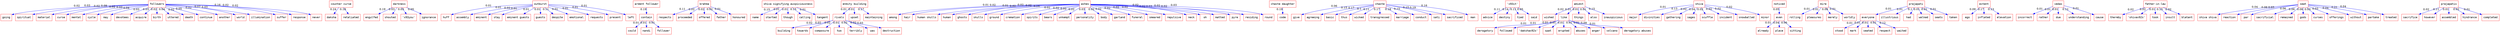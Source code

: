 strict digraph  {
	followers	 [color=red,
		fontname=courier,
		shape=box];
	going	 [color=red,
		fontname=courier,
		shape=box];
	followers -> going	 [color=blue,
		xlabel=0.02];
	spiritual	 [color=red,
		fontname=courier,
		shape=box];
	followers -> spiritual	 [color=blue,
		xlabel=0.03];
	material	 [color=red,
		fontname=courier,
		shape=box];
	followers -> material	 [color=blue,
		xlabel=0.02];
	curse	 [color=red,
		fontname=courier,
		shape=box];
	followers -> curse	 [color=blue,
		xlabel=0.09];
	mental	 [color=red,
		fontname=courier,
		shape=box];
	followers -> mental	 [color=blue,
		xlabel=0.02];
	cycle	 [color=red,
		fontname=courier,
		shape=box];
	followers -> cycle	 [color=blue,
		xlabel=0.03];
	may	 [color=red,
		fontname=courier,
		shape=box];
	followers -> may	 [color=blue,
		xlabel=0.04];
	devotees	 [color=red,
		fontname=courier,
		shape=box];
	followers -> devotees	 [color=blue,
		xlabel=0.03];
	acquire	 [color=red,
		fontname=courier,
		shape=box];
	followers -> acquire	 [color=blue,
		xlabel=0.03];
	birth	 [color=red,
		fontname=courier,
		shape=box];
	followers -> birth	 [color=blue,
		xlabel=0.02];
	uttered	 [color=red,
		fontname=courier,
		shape=box];
	followers -> uttered	 [color=blue,
		xlabel=0.04];
	death	 [color=red,
		fontname=courier,
		shape=box];
	followers -> death	 [color=blue,
		xlabel=0.02];
	continue	 [color=red,
		fontname=courier,
		shape=box];
	followers -> continue	 [color=blue,
		xlabel=0.05];
	another	 [color=red,
		fontname=courier,
		shape=box];
	followers -> another	 [color=blue,
		xlabel=0.02];
	world	 [color=red,
		fontname=courier,
		shape=box];
	followers -> world	 [color=blue,
		xlabel=0.03];
	illumination	 [color=red,
		fontname=courier,
		shape=box];
	followers -> illumination	 [color=blue,
		xlabel=0.03];
	suffer	 [color=red,
		fontname=courier,
		shape=box];
	followers -> suffer	 [color=blue,
		xlabel=0.16];
	response	 [color=red,
		fontname=courier,
		shape=box];
	followers -> response	 [color=blue,
		xlabel=0.02];
	never	 [color=red,
		fontname=courier,
		shape=box];
	followers -> never	 [color=blue,
		xlabel=0.02];
	"counter curse"	 [color=red,
		fontname=courier,
		shape=box];
	daksha	 [color=red,
		fontname=courier,
		shape=box];
	"counter curse" -> daksha	 [color=blue,
		xlabel=0.24];
	retaliated	 [color=red,
		fontname=courier,
		shape=box];
	"counter curse" -> retaliated	 [color=blue,
		xlabel=0.18];
	darkness	 [color=red,
		fontname=courier,
		shape=box];
	engulfed	 [color=red,
		fontname=courier,
		shape=box];
	darkness -> engulfed	 [color=blue,
		xlabel=0.19];
	shouted	 [color=red,
		fontname=courier,
		shape=box];
	darkness -> shouted	 [color=blue,
		xlabel=0.03];
	"'\x93you'"	 [color=red,
		fontname=courier,
		shape=box];
	darkness -> "'\x93you'"	 [color=blue,
		xlabel=0.03];
	ignorance	 [color=red,
		fontname=courier,
		shape=box];
	darkness -> ignorance	 [color=blue,
		xlabel=0.05];
	outburst	 [color=red,
		fontname=courier,
		shape=box];
	huff	 [color=red,
		fontname=courier,
		shape=box];
	outburst -> huff	 [color=blue,
		xlabel=0.01];
	assembly	 [color=red,
		fontname=courier,
		shape=box];
	outburst -> assembly	 [color=blue,
		xlabel=0.01];
	eminent	 [color=red,
		fontname=courier,
		shape=box];
	outburst -> eminent	 [color=blue,
		xlabel=0.02];
	stay	 [color=red,
		fontname=courier,
		shape=box];
	outburst -> stay	 [color=blue,
		xlabel=0.01];
	"eminent guests"	 [color=red,
		fontname=courier,
		shape=box];
	outburst -> "eminent guests"	 [color=blue,
		xlabel=0.01];
	guests	 [color=red,
		fontname=courier,
		shape=box];
	outburst -> guests	 [color=blue,
		xlabel=0.01];
	despite	 [color=red,
		fontname=courier,
		shape=box];
	outburst -> despite	 [color=blue,
		xlabel=0.11];
	emotional	 [color=red,
		fontname=courier,
		shape=box];
	outburst -> emotional	 [color=blue,
		xlabel=0.01];
	requests	 [color=red,
		fontname=courier,
		shape=box];
	outburst -> requests	 [color=blue,
		xlabel=0.01];
	present	 [color=red,
		fontname=courier,
		shape=box];
	outburst -> present	 [color=blue,
		xlabel=0.01];
	left	 [color=red,
		fontname=courier,
		shape=box];
	outburst -> left	 [color=blue,
		xlabel=0.01];
	"ardent follower"	 [color=red,
		fontname=courier,
		shape=box];
	contain	 [color=red,
		fontname=courier,
		shape=box];
	"ardent follower" -> contain	 [color=blue,
		xlabel=0.19];
	could	 [color=red,
		fontname=courier,
		shape=box];
	contain -> could	 [color=blue,
		xlabel=0.01];
	nandi	 [color=red,
		fontname=courier,
		shape=box];
	contain -> nandi	 [color=blue,
		xlabel=0.01];
	follower	 [color=red,
		fontname=courier,
		shape=box];
	contain -> follower	 [color=blue,
		xlabel=0.01];
	brahma	 [color=red,
		fontname=courier,
		shape=box];
	respects	 [color=red,
		fontname=courier,
		shape=box];
	brahma -> respects	 [color=blue,
		xlabel=0.11];
	proceeded	 [color=red,
		fontname=courier,
		shape=box];
	brahma -> proceeded	 [color=blue,
		xlabel=0.02];
	offered	 [color=red,
		fontname=courier,
		shape=box];
	brahma -> offered	 [color=blue,
		xlabel=0.02];
	father	 [color=red,
		fontname=courier,
		shape=box];
	brahma -> father	 [color=blue,
		xlabel=0.02];
	honoured	 [color=red,
		fontname=courier,
		shape=box];
	brahma -> honoured	 [color=blue,
		xlabel=0.01];
	"shiva signifying auspiciousness"	 [color=red,
		fontname=courier,
		shape=box];
	name	 [color=red,
		fontname=courier,
		shape=box];
	"shiva signifying auspiciousness" -> name	 [color=blue,
		xlabel=0.15];
	started	 [color=red,
		fontname=courier,
		shape=box];
	"shiva signifying auspiciousness" -> started	 [color=blue,
		xlabel=0.01];
	though	 [color=red,
		fontname=courier,
		shape=box];
	"shiva signifying auspiciousness" -> though	 [color=blue,
		xlabel=0.01];
	calling	 [color=red,
		fontname=courier,
		shape=box];
	"shiva signifying auspiciousness" -> calling	 [color=blue,
		xlabel=0.15];
	tangent	 [color=red,
		fontname=courier,
		shape=box];
	"shiva signifying auspiciousness" -> tangent	 [color=blue,
		xlabel=0.01];
	"enmity building"	 [color=red,
		fontname=courier,
		shape=box];
	rivals	 [color=red,
		fontname=courier,
		shape=box];
	"enmity building" -> rivals	 [color=blue,
		xlabel=0.01];
	upset	 [color=red,
		fontname=courier,
		shape=box];
	"enmity building" -> upset	 [color=blue,
		xlabel=0.01];
	maintaining	 [color=red,
		fontname=courier,
		shape=box];
	"enmity building" -> maintaining	 [color=blue,
		xlabel=0.17];
	building	 [color=red,
		fontname=courier,
		shape=box];
	rivals -> building	 [color=blue,
		xlabel=0.02];
	towards	 [color=red,
		fontname=courier,
		shape=box];
	rivals -> towards	 [color=blue,
		xlabel=0.02];
	composure	 [color=red,
		fontname=courier,
		shape=box];
	rivals -> composure	 [color=blue,
		xlabel=0.02];
	two	 [color=red,
		fontname=courier,
		shape=box];
	rivals -> two	 [color=blue,
		xlabel=0.01];
	terribly	 [color=red,
		fontname=courier,
		shape=box];
	rivals -> terribly	 [color=blue,
		xlabel=0.02];
	was	 [color=red,
		fontname=courier,
		shape=box];
	rivals -> was	 [color=blue,
		xlabel=0.02];
	destruction	 [color=red,
		fontname=courier,
		shape=box];
	rivals -> destruction	 [color=blue,
		xlabel=0.03];
	ashes	 [color=red,
		fontname=courier,
		shape=box];
	among	 [color=red,
		fontname=courier,
		shape=box];
	ashes -> among	 [color=blue,
		xlabel=0.01];
	hair	 [color=red,
		fontname=courier,
		shape=box];
	ashes -> hair	 [color=blue,
		xlabel=0.02];
	"human skulls"	 [color=red,
		fontname=courier,
		shape=box];
	ashes -> "human skulls"	 [color=blue,
		xlabel=0.01];
	human	 [color=red,
		fontname=courier,
		shape=box];
	ashes -> human	 [color=blue,
		xlabel=0.02];
	ghosts	 [color=red,
		fontname=courier,
		shape=box];
	ashes -> ghosts	 [color=blue,
		xlabel=0.02];
	skulls	 [color=red,
		fontname=courier,
		shape=box];
	ashes -> skulls	 [color=blue,
		xlabel=0.02];
	ground	 [color=red,
		fontname=courier,
		shape=box];
	ashes -> ground	 [color=blue,
		xlabel=0.14];
	cremation	 [color=red,
		fontname=courier,
		shape=box];
	ashes -> cremation	 [color=blue,
		xlabel=0.02];
	spirits	 [color=red,
		fontname=courier,
		shape=box];
	ashes -> spirits	 [color=blue,
		xlabel=0.02];
	bears	 [color=red,
		fontname=courier,
		shape=box];
	ashes -> bears	 [color=blue,
		xlabel=0.02];
	unkempt	 [color=red,
		fontname=courier,
		shape=box];
	ashes -> unkempt	 [color=blue,
		xlabel=0.02];
	personality	 [color=red,
		fontname=courier,
		shape=box];
	ashes -> personality	 [color=blue,
		xlabel=0.03];
	body	 [color=red,
		fontname=courier,
		shape=box];
	ashes -> body	 [color=blue,
		xlabel=0.02];
	garland	 [color=red,
		fontname=courier,
		shape=box];
	ashes -> garland	 [color=blue,
		xlabel=0.02];
	funeral	 [color=red,
		fontname=courier,
		shape=box];
	ashes -> funeral	 [color=blue,
		xlabel=0.02];
	smeared	 [color=red,
		fontname=courier,
		shape=box];
	ashes -> smeared	 [color=blue,
		xlabel=0.02];
	repulsive	 [color=red,
		fontname=courier,
		shape=box];
	ashes -> repulsive	 [color=blue,
		xlabel=0.02];
	neck	 [color=red,
		fontname=courier,
		shape=box];
	ashes -> neck	 [color=blue,
		xlabel=0.02];
	oh	 [color=red,
		fontname=courier,
		shape=box];
	ashes -> oh	 [color=blue,
		xlabel=0.02];
	matted	 [color=red,
		fontname=courier,
		shape=box];
	ashes -> matted	 [color=blue,
		xlabel=0.03];
	pyre	 [color=red,
		fontname=courier,
		shape=box];
	ashes -> pyre	 [color=blue,
		xlabel=0.02];
	residing	 [color=red,
		fontname=courier,
		shape=box];
	ashes -> residing	 [color=blue,
		xlabel=0.02];
	round	 [color=red,
		fontname=courier,
		shape=box];
	ashes -> round	 [color=blue,
		xlabel=0.03];
	"chaste daughter"	 [color=red,
		fontname=courier,
		shape=box];
	code	 [color=red,
		fontname=courier,
		shape=box];
	"chaste daughter" -> code	 [color=blue,
		xlabel=0.19];
	chaste	 [color=red,
		fontname=courier,
		shape=box];
	give	 [color=red,
		fontname=courier,
		shape=box];
	chaste -> give	 [color=blue,
		xlabel=0.06];
	agreeing	 [color=red,
		fontname=courier,
		shape=box];
	chaste -> agreeing	 [color=blue,
		xlabel=0.15];
	basic	 [color=red,
		fontname=courier,
		shape=box];
	chaste -> basic	 [color=blue,
		xlabel=0.17];
	thus	 [color=red,
		fontname=courier,
		shape=box];
	chaste -> thus	 [color=blue,
		xlabel=0.1];
	wicked	 [color=red,
		fontname=courier,
		shape=box];
	chaste -> wicked	 [color=blue,
		xlabel=0.11];
	transgressed	 [color=red,
		fontname=courier,
		shape=box];
	chaste -> transgressed	 [color=blue,
		xlabel=0.17];
	marriage	 [color=red,
		fontname=courier,
		shape=box];
	chaste -> marriage	 [color=blue,
		xlabel=0.18];
	conduct	 [color=red,
		fontname=courier,
		shape=box];
	chaste -> conduct	 [color=blue,
		xlabel=0.15];
	sati	 [color=red,
		fontname=courier,
		shape=box];
	chaste -> sati	 [color=blue,
		xlabel=0.15];
	sacrificed	 [color=red,
		fontname=courier,
		shape=box];
	chaste -> sacrificed	 [color=blue,
		xlabel=0.19];
	man	 [color=red,
		fontname=courier,
		shape=box];
	chaste -> man	 [color=blue,
		xlabel=0.16];
	"'\x93it'"	 [color=red,
		fontname=courier,
		shape=box];
	advice	 [color=red,
		fontname=courier,
		shape=box];
	"'\x93it'" -> advice	 [color=blue,
		xlabel=0.11];
	destiny	 [color=red,
		fontname=courier,
		shape=box];
	"'\x93it'" -> destiny	 [color=blue,
		xlabel=0.14];
	tied	 [color=red,
		fontname=courier,
		shape=box];
	"'\x93it'" -> tied	 [color=blue,
		xlabel=0.11];
	said	 [color=red,
		fontname=courier,
		shape=box];
	"'\x93it'" -> said	 [color=blue,
		xlabel=0.05];
	amidst	 [color=red,
		fontname=courier,
		shape=box];
	wished	 [color=red,
		fontname=courier,
		shape=box];
	amidst -> wished	 [color=blue,
		xlabel=0.02];
	like	 [color=red,
		fontname=courier,
		shape=box];
	amidst -> like	 [color=blue,
		xlabel=0.01];
	things	 [color=red,
		fontname=courier,
		shape=box];
	amidst -> things	 [color=blue,
		xlabel=0.01];
	also	 [color=red,
		fontname=courier,
		shape=box];
	amidst -> also	 [color=blue,
		xlabel=0.01];
	inauspicious	 [color=red,
		fontname=courier,
		shape=box];
	amidst -> inauspicious	 [color=blue,
		xlabel=0.15];
	derogatory	 [color=red,
		fontname=courier,
		shape=box];
	like -> derogatory	 [color=blue,
		xlabel=0.01];
	followed	 [color=red,
		fontname=courier,
		shape=box];
	like -> followed	 [color=blue,
		xlabel=0.01];
	"'daksha\x92s'"	 [color=red,
		fontname=courier,
		shape=box];
	like -> "'daksha\x92s'"	 [color=blue,
		xlabel=0.01];
	spat	 [color=red,
		fontname=courier,
		shape=box];
	like -> spat	 [color=blue,
		xlabel=0.01];
	erupted	 [color=red,
		fontname=courier,
		shape=box];
	like -> erupted	 [color=blue,
		xlabel=0.01];
	abuses	 [color=red,
		fontname=courier,
		shape=box];
	like -> abuses	 [color=blue,
		xlabel=0.01];
	anger	 [color=red,
		fontname=courier,
		shape=box];
	like -> anger	 [color=blue,
		xlabel=0.01];
	volcano	 [color=red,
		fontname=courier,
		shape=box];
	like -> volcano	 [color=blue,
		xlabel=0.09];
	"derogatory abuses"	 [color=red,
		fontname=courier,
		shape=box];
	like -> "derogatory abuses"	 [color=blue,
		xlabel=0.01];
	shiva	 [color=red,
		fontname=courier,
		shape=box];
	major	 [color=red,
		fontname=courier,
		shape=box];
	shiva -> major	 [color=blue,
		xlabel=0.01];
	divinities	 [color=red,
		fontname=courier,
		shape=box];
	shiva -> divinities	 [color=blue,
		xlabel=0.13];
	gathering	 [color=red,
		fontname=courier,
		shape=box];
	shiva -> gathering	 [color=blue,
		xlabel=0.02];
	sages	 [color=red,
		fontname=courier,
		shape=box];
	shiva -> sages	 [color=blue,
		xlabel=0.04];
	scuffle	 [color=red,
		fontname=courier,
		shape=box];
	shiva -> scuffle	 [color=blue,
		xlabel=0.02];
	incident	 [color=red,
		fontname=courier,
		shape=box];
	shiva -> incident	 [color=blue,
		xlabel=0.02];
	snowballed	 [color=red,
		fontname=courier,
		shape=box];
	shiva -> snowballed	 [color=blue,
		xlabel=0.02];
	minor	 [color=red,
		fontname=courier,
		shape=box];
	shiva -> minor	 [color=blue,
		xlabel=0.02];
	noticed	 [color=red,
		fontname=courier,
		shape=box];
	even	 [color=red,
		fontname=courier,
		shape=box];
	noticed -> even	 [color=blue,
		xlabel=0.05];
	already	 [color=red,
		fontname=courier,
		shape=box];
	even -> already	 [color=blue,
		xlabel=0.01];
	place	 [color=red,
		fontname=courier,
		shape=box];
	even -> place	 [color=blue,
		xlabel=0.04];
	sitting	 [color=red,
		fontname=courier,
		shape=box];
	even -> sitting	 [color=blue,
		xlabel=0.06];
	mire	 [color=red,
		fontname=courier,
		shape=box];
	rolling	 [color=red,
		fontname=courier,
		shape=box];
	mire -> rolling	 [color=blue,
		xlabel=0.01];
	pleasures	 [color=red,
		fontname=courier,
		shape=box];
	mire -> pleasures	 [color=blue,
		xlabel=0.01];
	merely	 [color=red,
		fontname=courier,
		shape=box];
	mire -> merely	 [color=blue,
		xlabel=0.09];
	worldly	 [color=red,
		fontname=courier,
		shape=box];
	mire -> worldly	 [color=blue,
		xlabel=0.01];
	prajapati	 [color=red,
		fontname=courier,
		shape=box];
	everyone	 [color=red,
		fontname=courier,
		shape=box];
	prajapati -> everyone	 [color=blue,
		xlabel=0.01];
	illustrious	 [color=red,
		fontname=courier,
		shape=box];
	prajapati -> illustrious	 [color=blue,
		xlabel=0.01];
	had	 [color=red,
		fontname=courier,
		shape=box];
	prajapati -> had	 [color=blue,
		xlabel=0.1];
	walked	 [color=red,
		fontname=courier,
		shape=box];
	prajapati -> walked	 [color=blue,
		xlabel=0.01];
	seats	 [color=red,
		fontname=courier,
		shape=box];
	prajapati -> seats	 [color=blue,
		xlabel=0.01];
	taken	 [color=red,
		fontname=courier,
		shape=box];
	prajapati -> taken	 [color=blue,
		xlabel=0.01];
	stood	 [color=red,
		fontname=courier,
		shape=box];
	everyone -> stood	 [color=blue,
		xlabel=0.01];
	mark	 [color=red,
		fontname=courier,
		shape=box];
	everyone -> mark	 [color=blue,
		xlabel=0.01];
	seated	 [color=red,
		fontname=courier,
		shape=box];
	everyone -> seated	 [color=blue,
		xlabel=0.01];
	respect	 [color=red,
		fontname=courier,
		shape=box];
	everyone -> respect	 [color=blue,
		xlabel=0.01];
	waited	 [color=red,
		fontname=courier,
		shape=box];
	everyone -> waited	 [color=blue,
		xlabel=0.12];
	extent	 [color=red,
		fontname=courier,
		shape=box];
	ego	 [color=red,
		fontname=courier,
		shape=box];
	extent -> ego	 [color=blue,
		xlabel=0.09];
	inflated	 [color=red,
		fontname=courier,
		shape=box];
	extent -> inflated	 [color=blue,
		xlabel=0.17];
	elevation	 [color=red,
		fontname=courier,
		shape=box];
	extent -> elevation	 [color=blue,
		xlabel=0.13];
	vedas	 [color=red,
		fontname=courier,
		shape=box];
	incorrect	 [color=red,
		fontname=courier,
		shape=box];
	vedas -> incorrect	 [color=blue,
		xlabel=0.01];
	rather	 [color=red,
		fontname=courier,
		shape=box];
	vedas -> rather	 [color=blue,
		xlabel=0.01];
	due	 [color=red,
		fontname=courier,
		shape=box];
	vedas -> due	 [color=blue,
		xlabel=0.01];
	understanding	 [color=red,
		fontname=courier,
		shape=box];
	vedas -> understanding	 [color=blue,
		xlabel=0.12];
	cause	 [color=red,
		fontname=courier,
		shape=box];
	vedas -> cause	 [color=blue,
		xlabel=0.01];
	"father-in-law"	 [color=red,
		fontname=courier,
		shape=box];
	thereby	 [color=red,
		fontname=courier,
		shape=box];
	"father-in-law" -> thereby	 [color=blue,
		xlabel=0.02];
	"'shiva\x92s'"	 [color=red,
		fontname=courier,
		shape=box];
	"father-in-law" -> "'shiva\x92s'"	 [color=blue,
		xlabel=0.02];
	took	 [color=red,
		fontname=courier,
		shape=box];
	"father-in-law" -> took	 [color=blue,
		xlabel=0.01];
	insult	 [color=red,
		fontname=courier,
		shape=box];
	"father-in-law" -> insult	 [color=blue,
		xlabel=0.15];
	blatant	 [color=red,
		fontname=courier,
		shape=box];
	"father-in-law" -> blatant	 [color=blue,
		xlabel=0.02];
	seat	 [color=red,
		fontname=courier,
		shape=box];
	"shiva shiva"	 [color=red,
		fontname=courier,
		shape=box];
	seat -> "shiva shiva"	 [color=blue,
		xlabel=0.04];
	reaction	 [color=red,
		fontname=courier,
		shape=box];
	seat -> reaction	 [color=blue,
		xlabel=0.06];
	par	 [color=red,
		fontname=courier,
		shape=box];
	seat -> par	 [color=blue,
		xlabel=0.03];
	sacrificial	 [color=red,
		fontname=courier,
		shape=box];
	seat -> sacrificial	 [color=blue,
		xlabel=0.06];
	remained	 [color=red,
		fontname=courier,
		shape=box];
	seat -> remained	 [color=blue,
		xlabel=0.06];
	gods	 [color=red,
		fontname=courier,
		shape=box];
	seat -> gods	 [color=blue,
		xlabel=0.06];
	curses	 [color=red,
		fontname=courier,
		shape=box];
	seat -> curses	 [color=blue,
		xlabel=0.03];
	offerings	 [color=red,
		fontname=courier,
		shape=box];
	seat -> offerings	 [color=blue,
		xlabel=0.03];
	without	 [color=red,
		fontname=courier,
		shape=box];
	seat -> without	 [color=blue,
		xlabel=0.04];
	partake	 [color=red,
		fontname=courier,
		shape=box];
	seat -> partake	 [color=blue,
		xlabel=0.21];
	treated	 [color=red,
		fontname=courier,
		shape=box];
	seat -> treated	 [color=blue,
		xlabel=0.04];
	prajapatis	 [color=red,
		fontname=courier,
		shape=box];
	sacrifice	 [color=red,
		fontname=courier,
		shape=box];
	prajapatis -> sacrifice	 [color=blue,
		xlabel=0.02];
	however	 [color=red,
		fontname=courier,
		shape=box];
	prajapatis -> however	 [color=blue,
		xlabel=0.11];
	assembled	 [color=red,
		fontname=courier,
		shape=box];
	prajapatis -> assembled	 [color=blue,
		xlabel=0.01];
	hindrance	 [color=red,
		fontname=courier,
		shape=box];
	prajapatis -> hindrance	 [color=blue,
		xlabel=0.02];
	completed	 [color=red,
		fontname=courier,
		shape=box];
	prajapatis -> completed	 [color=blue,
		xlabel=0.01];
}
